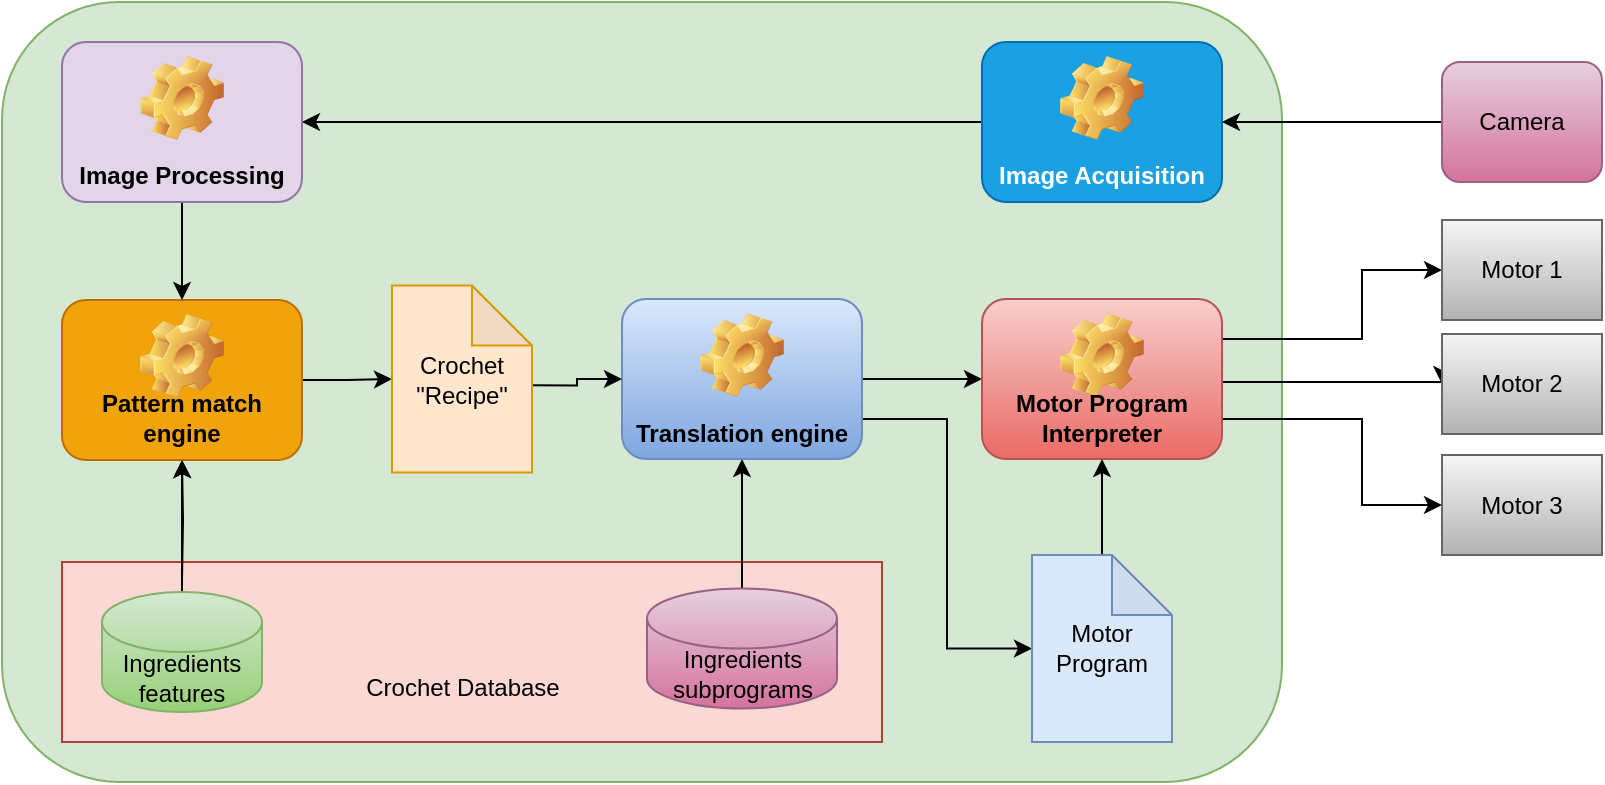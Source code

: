 <mxfile version="20.3.0" type="device"><diagram id="6aJowE1T-XUiQ-ZpCAos" name="Page-1"><mxGraphModel dx="1078" dy="668" grid="1" gridSize="10" guides="1" tooltips="1" connect="1" arrows="1" fold="1" page="1" pageScale="1" pageWidth="850" pageHeight="1100" math="0" shadow="0"><root><mxCell id="0"/><mxCell id="1" parent="0"/><mxCell id="SN7sK7pahe1PVVK7qqzc-2" value="" style="rounded=1;whiteSpace=wrap;html=1;fillColor=#d5e8d4;strokeColor=#82b366;" vertex="1" parent="1"><mxGeometry x="30" y="70" width="640" height="390" as="geometry"/></mxCell><mxCell id="SN7sK7pahe1PVVK7qqzc-32" value="" style="rounded=0;whiteSpace=wrap;html=1;fillColor=#fad9d5;strokeColor=#ae4132;" vertex="1" parent="1"><mxGeometry x="60" y="350" width="410" height="90" as="geometry"/></mxCell><mxCell id="SN7sK7pahe1PVVK7qqzc-4" style="edgeStyle=orthogonalEdgeStyle;rounded=0;orthogonalLoop=1;jettySize=auto;html=1;exitX=0;exitY=0.5;exitDx=0;exitDy=0;entryX=1;entryY=0.5;entryDx=0;entryDy=0;" edge="1" parent="1" source="SN7sK7pahe1PVVK7qqzc-3" target="SN7sK7pahe1PVVK7qqzc-46"><mxGeometry relative="1" as="geometry"><mxPoint x="629" y="130" as="targetPoint"/></mxGeometry></mxCell><mxCell id="SN7sK7pahe1PVVK7qqzc-3" value="Camera" style="rounded=1;whiteSpace=wrap;html=1;fillColor=#e6d0de;gradientColor=#d5739d;strokeColor=#996185;" vertex="1" parent="1"><mxGeometry x="750" y="100" width="80" height="60" as="geometry"/></mxCell><mxCell id="SN7sK7pahe1PVVK7qqzc-17" style="edgeStyle=orthogonalEdgeStyle;rounded=0;orthogonalLoop=1;jettySize=auto;html=1;entryX=1;entryY=0.5;entryDx=0;entryDy=0;" edge="1" parent="1" source="SN7sK7pahe1PVVK7qqzc-46" target="SN7sK7pahe1PVVK7qqzc-47"><mxGeometry relative="1" as="geometry"/></mxCell><mxCell id="SN7sK7pahe1PVVK7qqzc-24" style="edgeStyle=orthogonalEdgeStyle;rounded=0;orthogonalLoop=1;jettySize=auto;html=1;exitX=0.5;exitY=0;exitDx=0;exitDy=0;" edge="1" parent="1" target="SN7sK7pahe1PVVK7qqzc-13"><mxGeometry relative="1" as="geometry"><mxPoint x="120" y="359" as="sourcePoint"/></mxGeometry></mxCell><mxCell id="SN7sK7pahe1PVVK7qqzc-19" style="edgeStyle=orthogonalEdgeStyle;rounded=0;orthogonalLoop=1;jettySize=auto;html=1;exitX=1;exitY=0.5;exitDx=0;exitDy=0;entryX=0;entryY=0.5;entryDx=0;entryDy=0;entryPerimeter=0;" edge="1" parent="1" source="SN7sK7pahe1PVVK7qqzc-13" target="SN7sK7pahe1PVVK7qqzc-49"><mxGeometry relative="1" as="geometry"><mxPoint x="220" y="259" as="targetPoint"/></mxGeometry></mxCell><mxCell id="SN7sK7pahe1PVVK7qqzc-13" value="Pattern match engine" style="label;whiteSpace=wrap;html=1;align=center;verticalAlign=bottom;spacingLeft=0;spacingBottom=4;imageAlign=center;imageVerticalAlign=top;image=img/clipart/Gear_128x128.png;fillColor=#f0a30a;strokeColor=#BD7000;fontColor=#000000;" vertex="1" parent="1"><mxGeometry x="60" y="219" width="120" height="80" as="geometry"/></mxCell><mxCell id="SN7sK7pahe1PVVK7qqzc-29" style="edgeStyle=orthogonalEdgeStyle;rounded=0;orthogonalLoop=1;jettySize=auto;html=1;exitX=1;exitY=0.5;exitDx=0;exitDy=0;entryX=0;entryY=0.5;entryDx=0;entryDy=0;" edge="1" parent="1" source="SN7sK7pahe1PVVK7qqzc-45" target="SN7sK7pahe1PVVK7qqzc-44"><mxGeometry relative="1" as="geometry"><mxPoint x="480" y="259" as="sourcePoint"/><mxPoint x="530" y="258.5" as="targetPoint"/></mxGeometry></mxCell><mxCell id="SN7sK7pahe1PVVK7qqzc-30" style="edgeStyle=orthogonalEdgeStyle;rounded=0;orthogonalLoop=1;jettySize=auto;html=1;entryX=0.5;entryY=1;entryDx=0;entryDy=0;exitX=0.5;exitY=0;exitDx=0;exitDy=0;exitPerimeter=0;" edge="1" parent="1" source="SN7sK7pahe1PVVK7qqzc-37" target="SN7sK7pahe1PVVK7qqzc-45"><mxGeometry relative="1" as="geometry"><mxPoint x="400" y="370" as="sourcePoint"/><mxPoint x="410" y="289" as="targetPoint"/></mxGeometry></mxCell><mxCell id="SN7sK7pahe1PVVK7qqzc-38" style="edgeStyle=orthogonalEdgeStyle;rounded=0;orthogonalLoop=1;jettySize=auto;html=1;entryX=0;entryY=0.5;entryDx=0;entryDy=0;exitX=1;exitY=0.25;exitDx=0;exitDy=0;" edge="1" parent="1" target="SN7sK7pahe1PVVK7qqzc-34"><mxGeometry relative="1" as="geometry"><mxPoint x="639" y="238.5" as="sourcePoint"/><Array as="points"><mxPoint x="710" y="238"/><mxPoint x="710" y="204"/></Array></mxGeometry></mxCell><mxCell id="SN7sK7pahe1PVVK7qqzc-40" style="edgeStyle=orthogonalEdgeStyle;rounded=0;orthogonalLoop=1;jettySize=auto;html=1;exitX=1;exitY=0.5;exitDx=0;exitDy=0;entryX=0;entryY=0.5;entryDx=0;entryDy=0;" edge="1" parent="1" target="SN7sK7pahe1PVVK7qqzc-39"><mxGeometry relative="1" as="geometry"><mxPoint x="639" y="258.5" as="sourcePoint"/><Array as="points"><mxPoint x="639" y="260"/><mxPoint x="750" y="260"/></Array></mxGeometry></mxCell><mxCell id="SN7sK7pahe1PVVK7qqzc-33" value="Crochet Database" style="text;html=1;strokeColor=none;fillColor=none;align=center;verticalAlign=middle;whiteSpace=wrap;rounded=0;" vertex="1" parent="1"><mxGeometry x="187.5" y="400" width="145" height="26" as="geometry"/></mxCell><mxCell id="SN7sK7pahe1PVVK7qqzc-34" value="Motor 1" style="rounded=0;whiteSpace=wrap;html=1;fillColor=#f5f5f5;gradientColor=#b3b3b3;strokeColor=#666666;" vertex="1" parent="1"><mxGeometry x="750" y="179" width="80" height="50" as="geometry"/></mxCell><mxCell id="SN7sK7pahe1PVVK7qqzc-36" value="" style="edgeStyle=orthogonalEdgeStyle;rounded=0;orthogonalLoop=1;jettySize=auto;html=1;exitX=0.5;exitY=0;exitDx=0;exitDy=0;exitPerimeter=0;" edge="1" parent="1" source="SN7sK7pahe1PVVK7qqzc-35" target="SN7sK7pahe1PVVK7qqzc-13"><mxGeometry relative="1" as="geometry"><mxPoint x="120" y="380" as="sourcePoint"/></mxGeometry></mxCell><mxCell id="SN7sK7pahe1PVVK7qqzc-35" value="Ingredients features" style="shape=cylinder3;whiteSpace=wrap;html=1;boundedLbl=1;backgroundOutline=1;size=15;fillColor=#d5e8d4;gradientColor=#97d077;strokeColor=#82b366;" vertex="1" parent="1"><mxGeometry x="80" y="365" width="80" height="60" as="geometry"/></mxCell><mxCell id="SN7sK7pahe1PVVK7qqzc-37" value="Ingredients&lt;br&gt;subprograms" style="shape=cylinder3;whiteSpace=wrap;html=1;boundedLbl=1;backgroundOutline=1;size=15;fillColor=#e6d0de;gradientColor=#d5739d;strokeColor=#996185;" vertex="1" parent="1"><mxGeometry x="352.5" y="363.25" width="95" height="60" as="geometry"/></mxCell><mxCell id="SN7sK7pahe1PVVK7qqzc-39" value="Motor 2" style="rounded=0;whiteSpace=wrap;html=1;fillColor=#f5f5f5;gradientColor=#b3b3b3;strokeColor=#666666;" vertex="1" parent="1"><mxGeometry x="750" y="236" width="80" height="50" as="geometry"/></mxCell><mxCell id="SN7sK7pahe1PVVK7qqzc-41" value="Motor 3" style="rounded=0;whiteSpace=wrap;html=1;fillColor=#f5f5f5;gradientColor=#b3b3b3;strokeColor=#666666;" vertex="1" parent="1"><mxGeometry x="750" y="296.5" width="80" height="50" as="geometry"/></mxCell><mxCell id="SN7sK7pahe1PVVK7qqzc-56" style="edgeStyle=orthogonalEdgeStyle;rounded=0;orthogonalLoop=1;jettySize=auto;html=1;exitX=1;exitY=0.75;exitDx=0;exitDy=0;entryX=0;entryY=0.5;entryDx=0;entryDy=0;" edge="1" parent="1" target="SN7sK7pahe1PVVK7qqzc-41"><mxGeometry relative="1" as="geometry"><mxPoint x="639" y="278.5" as="sourcePoint"/><Array as="points"><mxPoint x="710" y="278"/><mxPoint x="710" y="322"/></Array></mxGeometry></mxCell><mxCell id="SN7sK7pahe1PVVK7qqzc-44" value="Motor Program Interpreter" style="label;whiteSpace=wrap;html=1;align=center;verticalAlign=bottom;spacingLeft=0;spacingBottom=4;imageAlign=center;imageVerticalAlign=top;image=img/clipart/Gear_128x128.png;fillColor=#f8cecc;strokeColor=#b85450;gradientColor=#ea6b66;" vertex="1" parent="1"><mxGeometry x="520" y="218.5" width="120" height="80" as="geometry"/></mxCell><mxCell id="SN7sK7pahe1PVVK7qqzc-53" style="edgeStyle=orthogonalEdgeStyle;rounded=0;orthogonalLoop=1;jettySize=auto;html=1;exitX=1;exitY=0.75;exitDx=0;exitDy=0;entryX=0;entryY=0.5;entryDx=0;entryDy=0;entryPerimeter=0;" edge="1" parent="1" source="SN7sK7pahe1PVVK7qqzc-45" target="SN7sK7pahe1PVVK7qqzc-52"><mxGeometry relative="1" as="geometry"/></mxCell><mxCell id="SN7sK7pahe1PVVK7qqzc-45" value="&lt;span style=&quot;text-align: left;&quot;&gt;Translation engine&lt;/span&gt;" style="label;whiteSpace=wrap;html=1;align=center;verticalAlign=bottom;spacingLeft=0;spacingBottom=4;imageAlign=center;imageVerticalAlign=top;image=img/clipart/Gear_128x128.png;fillColor=#dae8fc;gradientColor=#7ea6e0;strokeColor=#6c8ebf;" vertex="1" parent="1"><mxGeometry x="340" y="218.5" width="120" height="80" as="geometry"/></mxCell><mxCell id="SN7sK7pahe1PVVK7qqzc-46" value="&lt;span style=&quot;&quot;&gt;Image Acquisition&lt;/span&gt;" style="label;whiteSpace=wrap;html=1;align=center;verticalAlign=bottom;spacingLeft=0;spacingBottom=4;imageAlign=center;imageVerticalAlign=top;image=img/clipart/Gear_128x128.png;fontStyle=1;fillColor=#1ba1e2;strokeColor=#006EAF;fontColor=#ffffff;" vertex="1" parent="1"><mxGeometry x="520" y="90" width="120" height="80" as="geometry"/></mxCell><mxCell id="SN7sK7pahe1PVVK7qqzc-48" style="edgeStyle=orthogonalEdgeStyle;rounded=0;orthogonalLoop=1;jettySize=auto;html=1;exitX=0.5;exitY=1;exitDx=0;exitDy=0;entryX=0.5;entryY=0;entryDx=0;entryDy=0;" edge="1" parent="1" source="SN7sK7pahe1PVVK7qqzc-47" target="SN7sK7pahe1PVVK7qqzc-13"><mxGeometry relative="1" as="geometry"/></mxCell><mxCell id="SN7sK7pahe1PVVK7qqzc-47" value="&lt;span style=&quot;&quot;&gt;Image Processing&lt;/span&gt;" style="label;whiteSpace=wrap;html=1;align=center;verticalAlign=bottom;spacingLeft=0;spacingBottom=4;imageAlign=center;imageVerticalAlign=top;image=img/clipart/Gear_128x128.png;fontStyle=1;fillColor=#e1d5e7;strokeColor=#9673a6;" vertex="1" parent="1"><mxGeometry x="60" y="90" width="120" height="80" as="geometry"/></mxCell><mxCell id="SN7sK7pahe1PVVK7qqzc-51" value="" style="edgeStyle=orthogonalEdgeStyle;rounded=0;orthogonalLoop=1;jettySize=auto;html=1;exitX=0.991;exitY=0.534;exitDx=0;exitDy=0;exitPerimeter=0;" edge="1" parent="1" source="SN7sK7pahe1PVVK7qqzc-49" target="SN7sK7pahe1PVVK7qqzc-45"><mxGeometry relative="1" as="geometry"><mxPoint x="290" y="270" as="sourcePoint"/></mxGeometry></mxCell><mxCell id="SN7sK7pahe1PVVK7qqzc-49" value="Crochet &quot;Recipe&quot;" style="shape=note;whiteSpace=wrap;html=1;backgroundOutline=1;darkOpacity=0.05;fillColor=#ffe6cc;strokeColor=#d79b00;" vertex="1" parent="1"><mxGeometry x="225" y="211.75" width="70" height="93.5" as="geometry"/></mxCell><mxCell id="SN7sK7pahe1PVVK7qqzc-58" style="edgeStyle=orthogonalEdgeStyle;rounded=0;orthogonalLoop=1;jettySize=auto;html=1;exitX=0.5;exitY=0;exitDx=0;exitDy=0;exitPerimeter=0;fontSize=16;" edge="1" parent="1" source="SN7sK7pahe1PVVK7qqzc-52" target="SN7sK7pahe1PVVK7qqzc-44"><mxGeometry relative="1" as="geometry"/></mxCell><mxCell id="SN7sK7pahe1PVVK7qqzc-52" value="Motor Program" style="shape=note;whiteSpace=wrap;html=1;backgroundOutline=1;darkOpacity=0.05;fillColor=#dae8fc;strokeColor=#6c8ebf;" vertex="1" parent="1"><mxGeometry x="545" y="346.5" width="70" height="93.5" as="geometry"/></mxCell></root></mxGraphModel></diagram></mxfile>